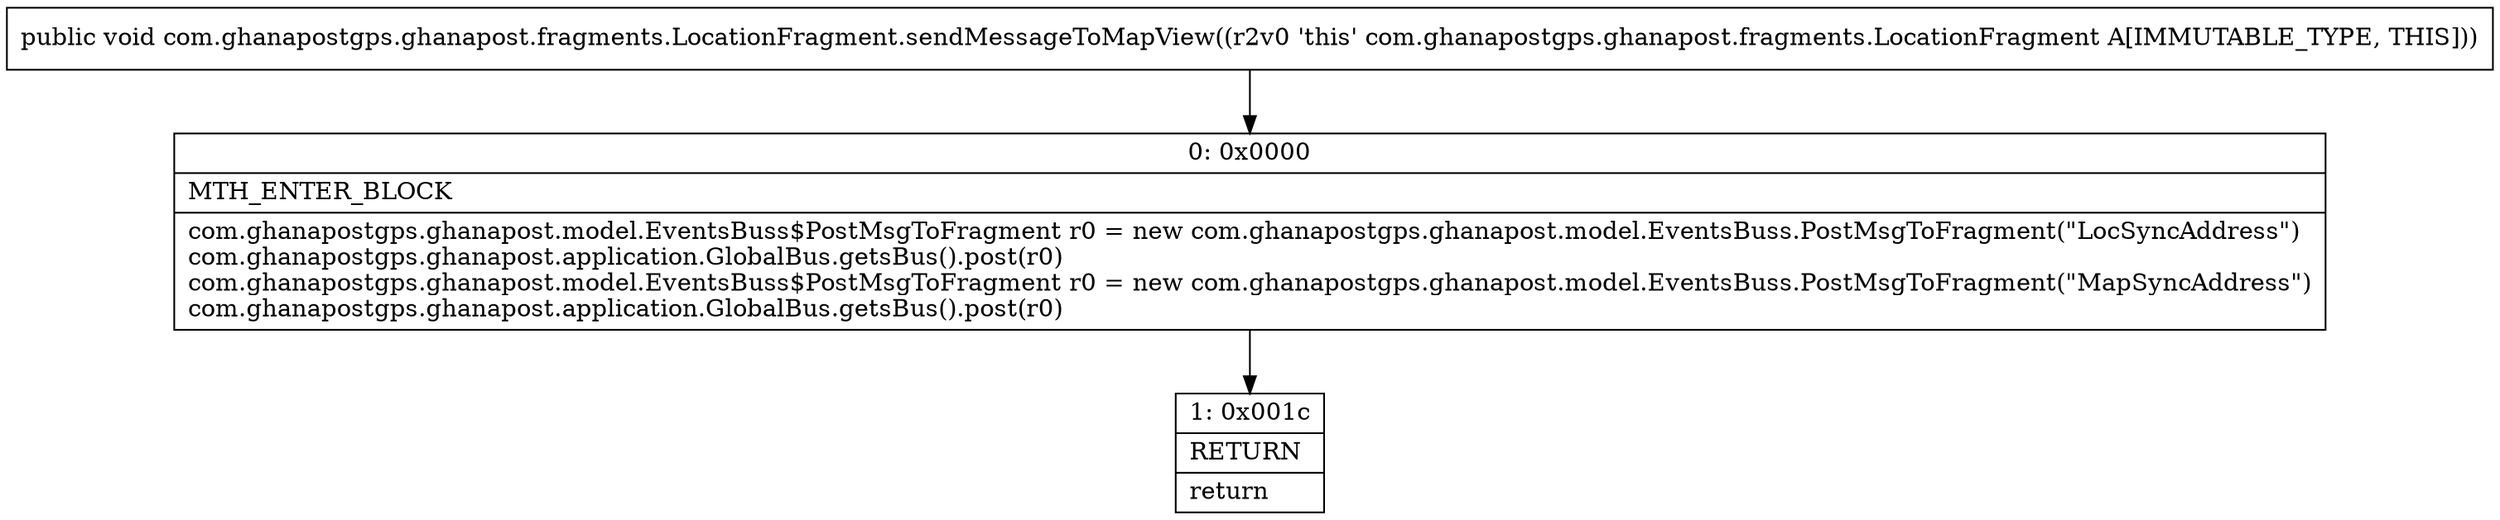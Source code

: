 digraph "CFG forcom.ghanapostgps.ghanapost.fragments.LocationFragment.sendMessageToMapView()V" {
Node_0 [shape=record,label="{0\:\ 0x0000|MTH_ENTER_BLOCK\l|com.ghanapostgps.ghanapost.model.EventsBuss$PostMsgToFragment r0 = new com.ghanapostgps.ghanapost.model.EventsBuss.PostMsgToFragment(\"LocSyncAddress\")\lcom.ghanapostgps.ghanapost.application.GlobalBus.getsBus().post(r0)\lcom.ghanapostgps.ghanapost.model.EventsBuss$PostMsgToFragment r0 = new com.ghanapostgps.ghanapost.model.EventsBuss.PostMsgToFragment(\"MapSyncAddress\")\lcom.ghanapostgps.ghanapost.application.GlobalBus.getsBus().post(r0)\l}"];
Node_1 [shape=record,label="{1\:\ 0x001c|RETURN\l|return\l}"];
MethodNode[shape=record,label="{public void com.ghanapostgps.ghanapost.fragments.LocationFragment.sendMessageToMapView((r2v0 'this' com.ghanapostgps.ghanapost.fragments.LocationFragment A[IMMUTABLE_TYPE, THIS])) }"];
MethodNode -> Node_0;
Node_0 -> Node_1;
}

